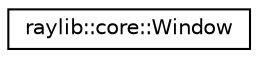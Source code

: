 digraph "Graphical Class Hierarchy"
{
 // LATEX_PDF_SIZE
  edge [fontname="Helvetica",fontsize="10",labelfontname="Helvetica",labelfontsize="10"];
  node [fontname="Helvetica",fontsize="10",shape=record];
  rankdir="LR";
  Node0 [label="raylib::core::Window",height=0.2,width=0.4,color="black", fillcolor="white", style="filled",URL="$classraylib_1_1core_1_1_window.html",tooltip="The window static class that will manage the raylib window."];
}
